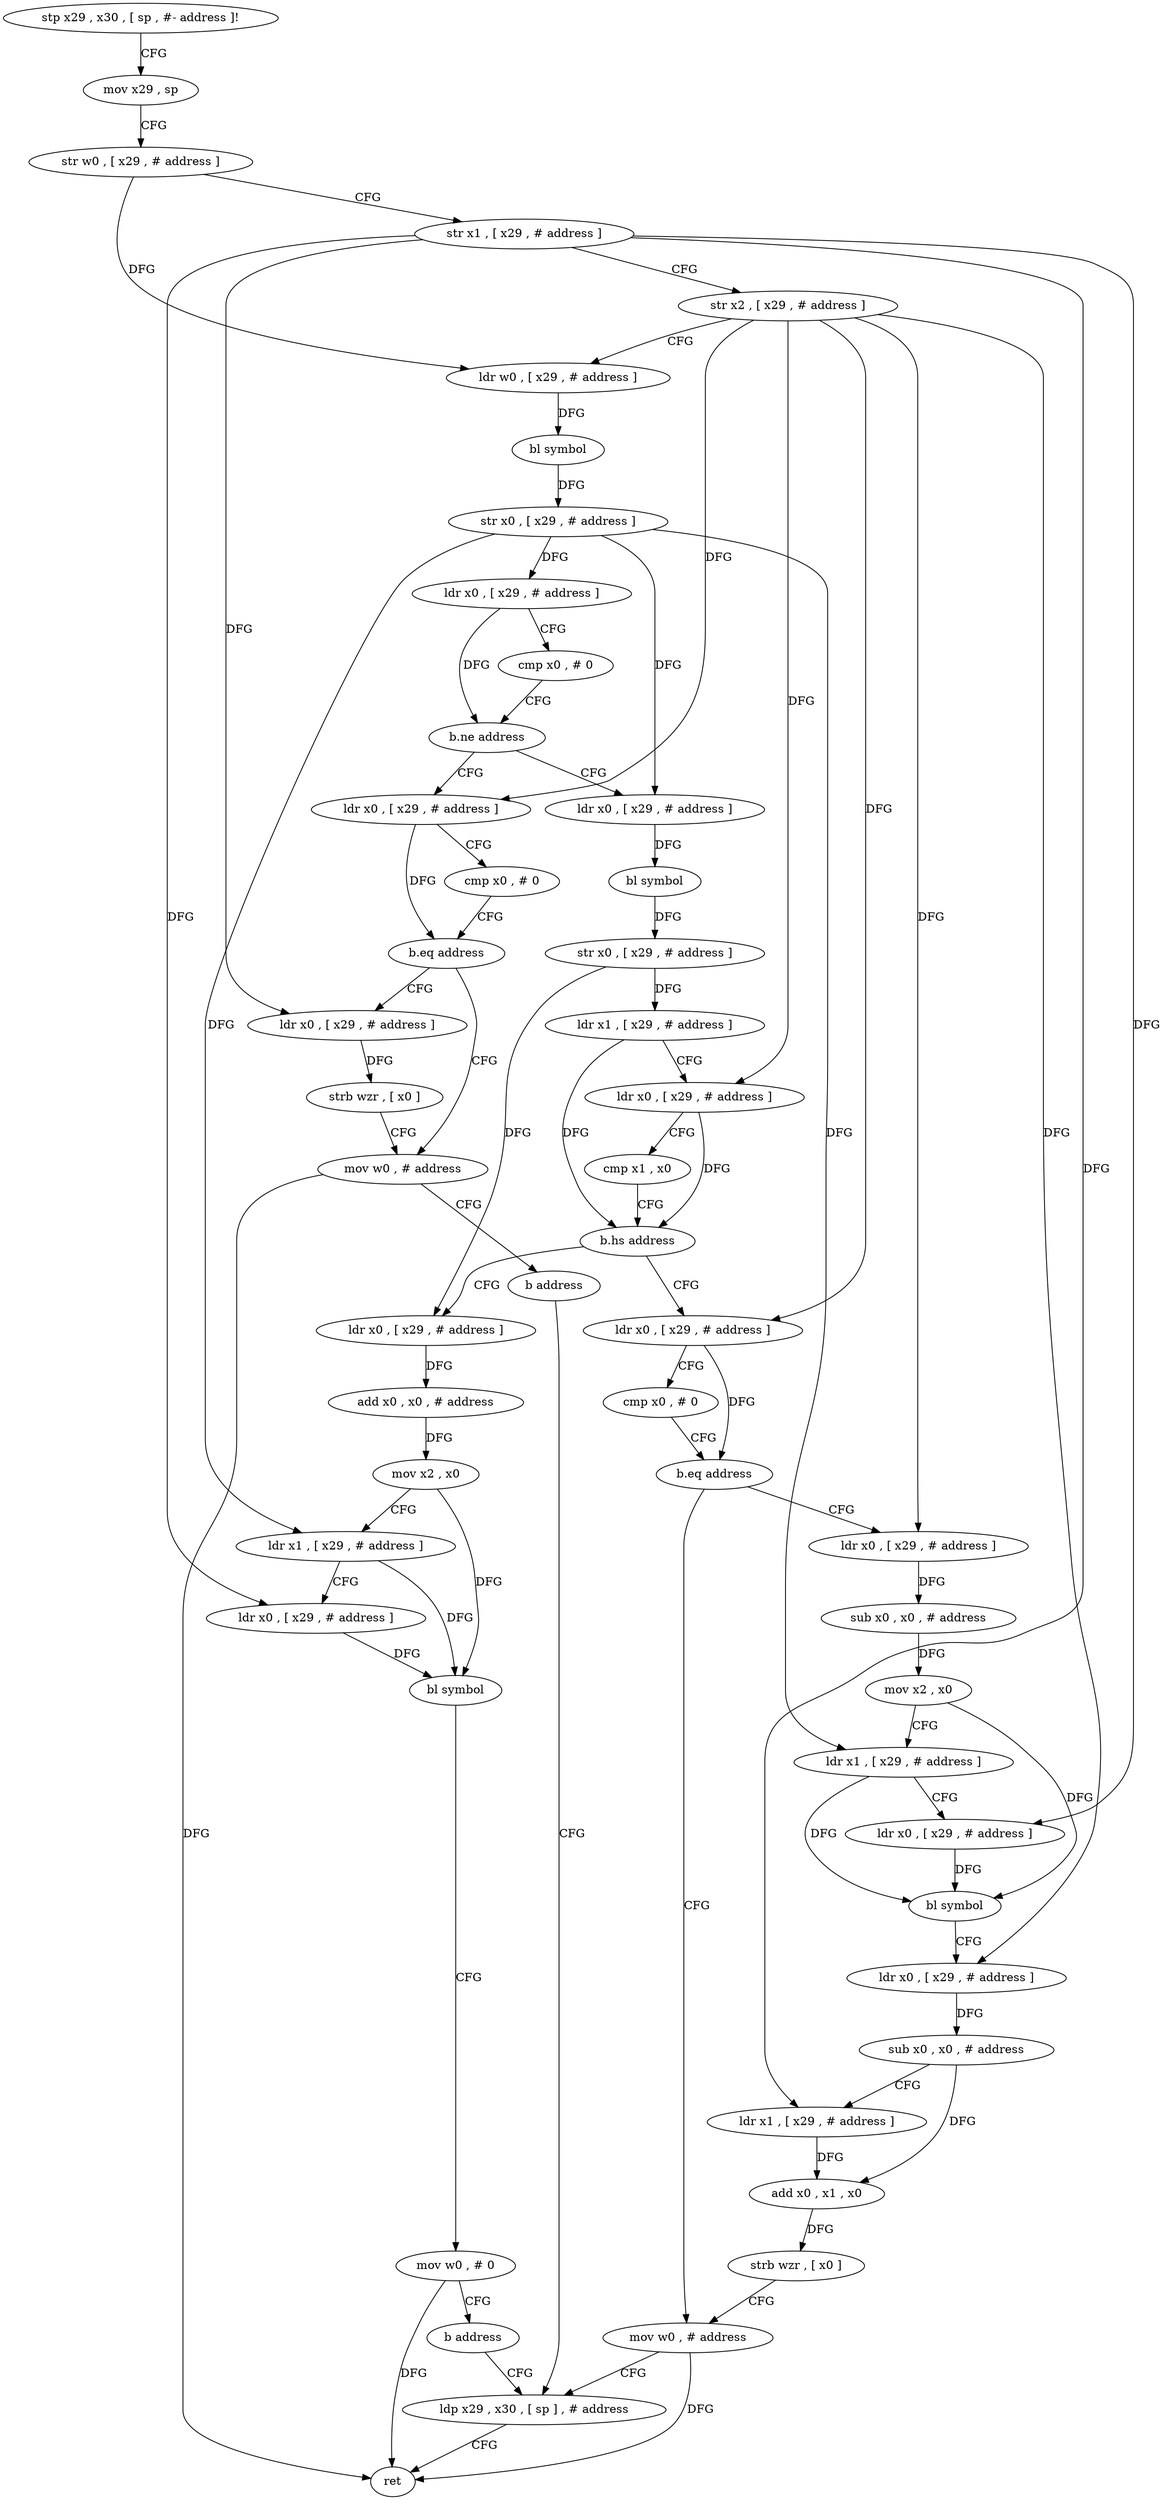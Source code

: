 digraph "func" {
"4538840" [label = "stp x29 , x30 , [ sp , #- address ]!" ]
"4538844" [label = "mov x29 , sp" ]
"4538848" [label = "str w0 , [ x29 , # address ]" ]
"4538852" [label = "str x1 , [ x29 , # address ]" ]
"4538856" [label = "str x2 , [ x29 , # address ]" ]
"4538860" [label = "ldr w0 , [ x29 , # address ]" ]
"4538864" [label = "bl symbol" ]
"4538868" [label = "str x0 , [ x29 , # address ]" ]
"4538872" [label = "ldr x0 , [ x29 , # address ]" ]
"4538876" [label = "cmp x0 , # 0" ]
"4538880" [label = "b.ne address" ]
"4538912" [label = "ldr x0 , [ x29 , # address ]" ]
"4538884" [label = "ldr x0 , [ x29 , # address ]" ]
"4538916" [label = "bl symbol" ]
"4538920" [label = "str x0 , [ x29 , # address ]" ]
"4538924" [label = "ldr x1 , [ x29 , # address ]" ]
"4538928" [label = "ldr x0 , [ x29 , # address ]" ]
"4538932" [label = "cmp x1 , x0" ]
"4538936" [label = "b.hs address" ]
"4538972" [label = "ldr x0 , [ x29 , # address ]" ]
"4538940" [label = "ldr x0 , [ x29 , # address ]" ]
"4538888" [label = "cmp x0 , # 0" ]
"4538892" [label = "b.eq address" ]
"4538904" [label = "mov w0 , # address" ]
"4538896" [label = "ldr x0 , [ x29 , # address ]" ]
"4538976" [label = "cmp x0 , # 0" ]
"4538980" [label = "b.eq address" ]
"4539028" [label = "mov w0 , # address" ]
"4538984" [label = "ldr x0 , [ x29 , # address ]" ]
"4538944" [label = "add x0 , x0 , # address" ]
"4538948" [label = "mov x2 , x0" ]
"4538952" [label = "ldr x1 , [ x29 , # address ]" ]
"4538956" [label = "ldr x0 , [ x29 , # address ]" ]
"4538960" [label = "bl symbol" ]
"4538964" [label = "mov w0 , # 0" ]
"4538968" [label = "b address" ]
"4539032" [label = "ldp x29 , x30 , [ sp ] , # address" ]
"4538908" [label = "b address" ]
"4538900" [label = "strb wzr , [ x0 ]" ]
"4538988" [label = "sub x0 , x0 , # address" ]
"4538992" [label = "mov x2 , x0" ]
"4538996" [label = "ldr x1 , [ x29 , # address ]" ]
"4539000" [label = "ldr x0 , [ x29 , # address ]" ]
"4539004" [label = "bl symbol" ]
"4539008" [label = "ldr x0 , [ x29 , # address ]" ]
"4539012" [label = "sub x0 , x0 , # address" ]
"4539016" [label = "ldr x1 , [ x29 , # address ]" ]
"4539020" [label = "add x0 , x1 , x0" ]
"4539024" [label = "strb wzr , [ x0 ]" ]
"4539036" [label = "ret" ]
"4538840" -> "4538844" [ label = "CFG" ]
"4538844" -> "4538848" [ label = "CFG" ]
"4538848" -> "4538852" [ label = "CFG" ]
"4538848" -> "4538860" [ label = "DFG" ]
"4538852" -> "4538856" [ label = "CFG" ]
"4538852" -> "4538956" [ label = "DFG" ]
"4538852" -> "4538896" [ label = "DFG" ]
"4538852" -> "4539000" [ label = "DFG" ]
"4538852" -> "4539016" [ label = "DFG" ]
"4538856" -> "4538860" [ label = "CFG" ]
"4538856" -> "4538928" [ label = "DFG" ]
"4538856" -> "4538884" [ label = "DFG" ]
"4538856" -> "4538972" [ label = "DFG" ]
"4538856" -> "4538984" [ label = "DFG" ]
"4538856" -> "4539008" [ label = "DFG" ]
"4538860" -> "4538864" [ label = "DFG" ]
"4538864" -> "4538868" [ label = "DFG" ]
"4538868" -> "4538872" [ label = "DFG" ]
"4538868" -> "4538912" [ label = "DFG" ]
"4538868" -> "4538952" [ label = "DFG" ]
"4538868" -> "4538996" [ label = "DFG" ]
"4538872" -> "4538876" [ label = "CFG" ]
"4538872" -> "4538880" [ label = "DFG" ]
"4538876" -> "4538880" [ label = "CFG" ]
"4538880" -> "4538912" [ label = "CFG" ]
"4538880" -> "4538884" [ label = "CFG" ]
"4538912" -> "4538916" [ label = "DFG" ]
"4538884" -> "4538888" [ label = "CFG" ]
"4538884" -> "4538892" [ label = "DFG" ]
"4538916" -> "4538920" [ label = "DFG" ]
"4538920" -> "4538924" [ label = "DFG" ]
"4538920" -> "4538940" [ label = "DFG" ]
"4538924" -> "4538928" [ label = "CFG" ]
"4538924" -> "4538936" [ label = "DFG" ]
"4538928" -> "4538932" [ label = "CFG" ]
"4538928" -> "4538936" [ label = "DFG" ]
"4538932" -> "4538936" [ label = "CFG" ]
"4538936" -> "4538972" [ label = "CFG" ]
"4538936" -> "4538940" [ label = "CFG" ]
"4538972" -> "4538976" [ label = "CFG" ]
"4538972" -> "4538980" [ label = "DFG" ]
"4538940" -> "4538944" [ label = "DFG" ]
"4538888" -> "4538892" [ label = "CFG" ]
"4538892" -> "4538904" [ label = "CFG" ]
"4538892" -> "4538896" [ label = "CFG" ]
"4538904" -> "4538908" [ label = "CFG" ]
"4538904" -> "4539036" [ label = "DFG" ]
"4538896" -> "4538900" [ label = "DFG" ]
"4538976" -> "4538980" [ label = "CFG" ]
"4538980" -> "4539028" [ label = "CFG" ]
"4538980" -> "4538984" [ label = "CFG" ]
"4539028" -> "4539032" [ label = "CFG" ]
"4539028" -> "4539036" [ label = "DFG" ]
"4538984" -> "4538988" [ label = "DFG" ]
"4538944" -> "4538948" [ label = "DFG" ]
"4538948" -> "4538952" [ label = "CFG" ]
"4538948" -> "4538960" [ label = "DFG" ]
"4538952" -> "4538956" [ label = "CFG" ]
"4538952" -> "4538960" [ label = "DFG" ]
"4538956" -> "4538960" [ label = "DFG" ]
"4538960" -> "4538964" [ label = "CFG" ]
"4538964" -> "4538968" [ label = "CFG" ]
"4538964" -> "4539036" [ label = "DFG" ]
"4538968" -> "4539032" [ label = "CFG" ]
"4539032" -> "4539036" [ label = "CFG" ]
"4538908" -> "4539032" [ label = "CFG" ]
"4538900" -> "4538904" [ label = "CFG" ]
"4538988" -> "4538992" [ label = "DFG" ]
"4538992" -> "4538996" [ label = "CFG" ]
"4538992" -> "4539004" [ label = "DFG" ]
"4538996" -> "4539000" [ label = "CFG" ]
"4538996" -> "4539004" [ label = "DFG" ]
"4539000" -> "4539004" [ label = "DFG" ]
"4539004" -> "4539008" [ label = "CFG" ]
"4539008" -> "4539012" [ label = "DFG" ]
"4539012" -> "4539016" [ label = "CFG" ]
"4539012" -> "4539020" [ label = "DFG" ]
"4539016" -> "4539020" [ label = "DFG" ]
"4539020" -> "4539024" [ label = "DFG" ]
"4539024" -> "4539028" [ label = "CFG" ]
}
